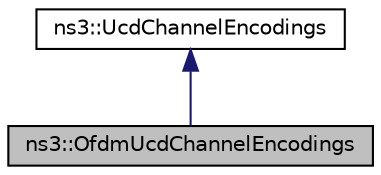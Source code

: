 digraph "ns3::OfdmUcdChannelEncodings"
{
 // LATEX_PDF_SIZE
  edge [fontname="Helvetica",fontsize="10",labelfontname="Helvetica",labelfontsize="10"];
  node [fontname="Helvetica",fontsize="10",shape=record];
  Node1 [label="ns3::OfdmUcdChannelEncodings",height=0.2,width=0.4,color="black", fillcolor="grey75", style="filled", fontcolor="black",tooltip="This class implements the OFDM UCD channel encodings as described by \"IEEE Standard for Local and met..."];
  Node2 -> Node1 [dir="back",color="midnightblue",fontsize="10",style="solid",fontname="Helvetica"];
  Node2 [label="ns3::UcdChannelEncodings",height=0.2,width=0.4,color="black", fillcolor="white", style="filled",URL="$classns3_1_1_ucd_channel_encodings.html",tooltip="This class implements the UCD channel encodings as described by \"IEEE Standard for Local and metropol..."];
}
